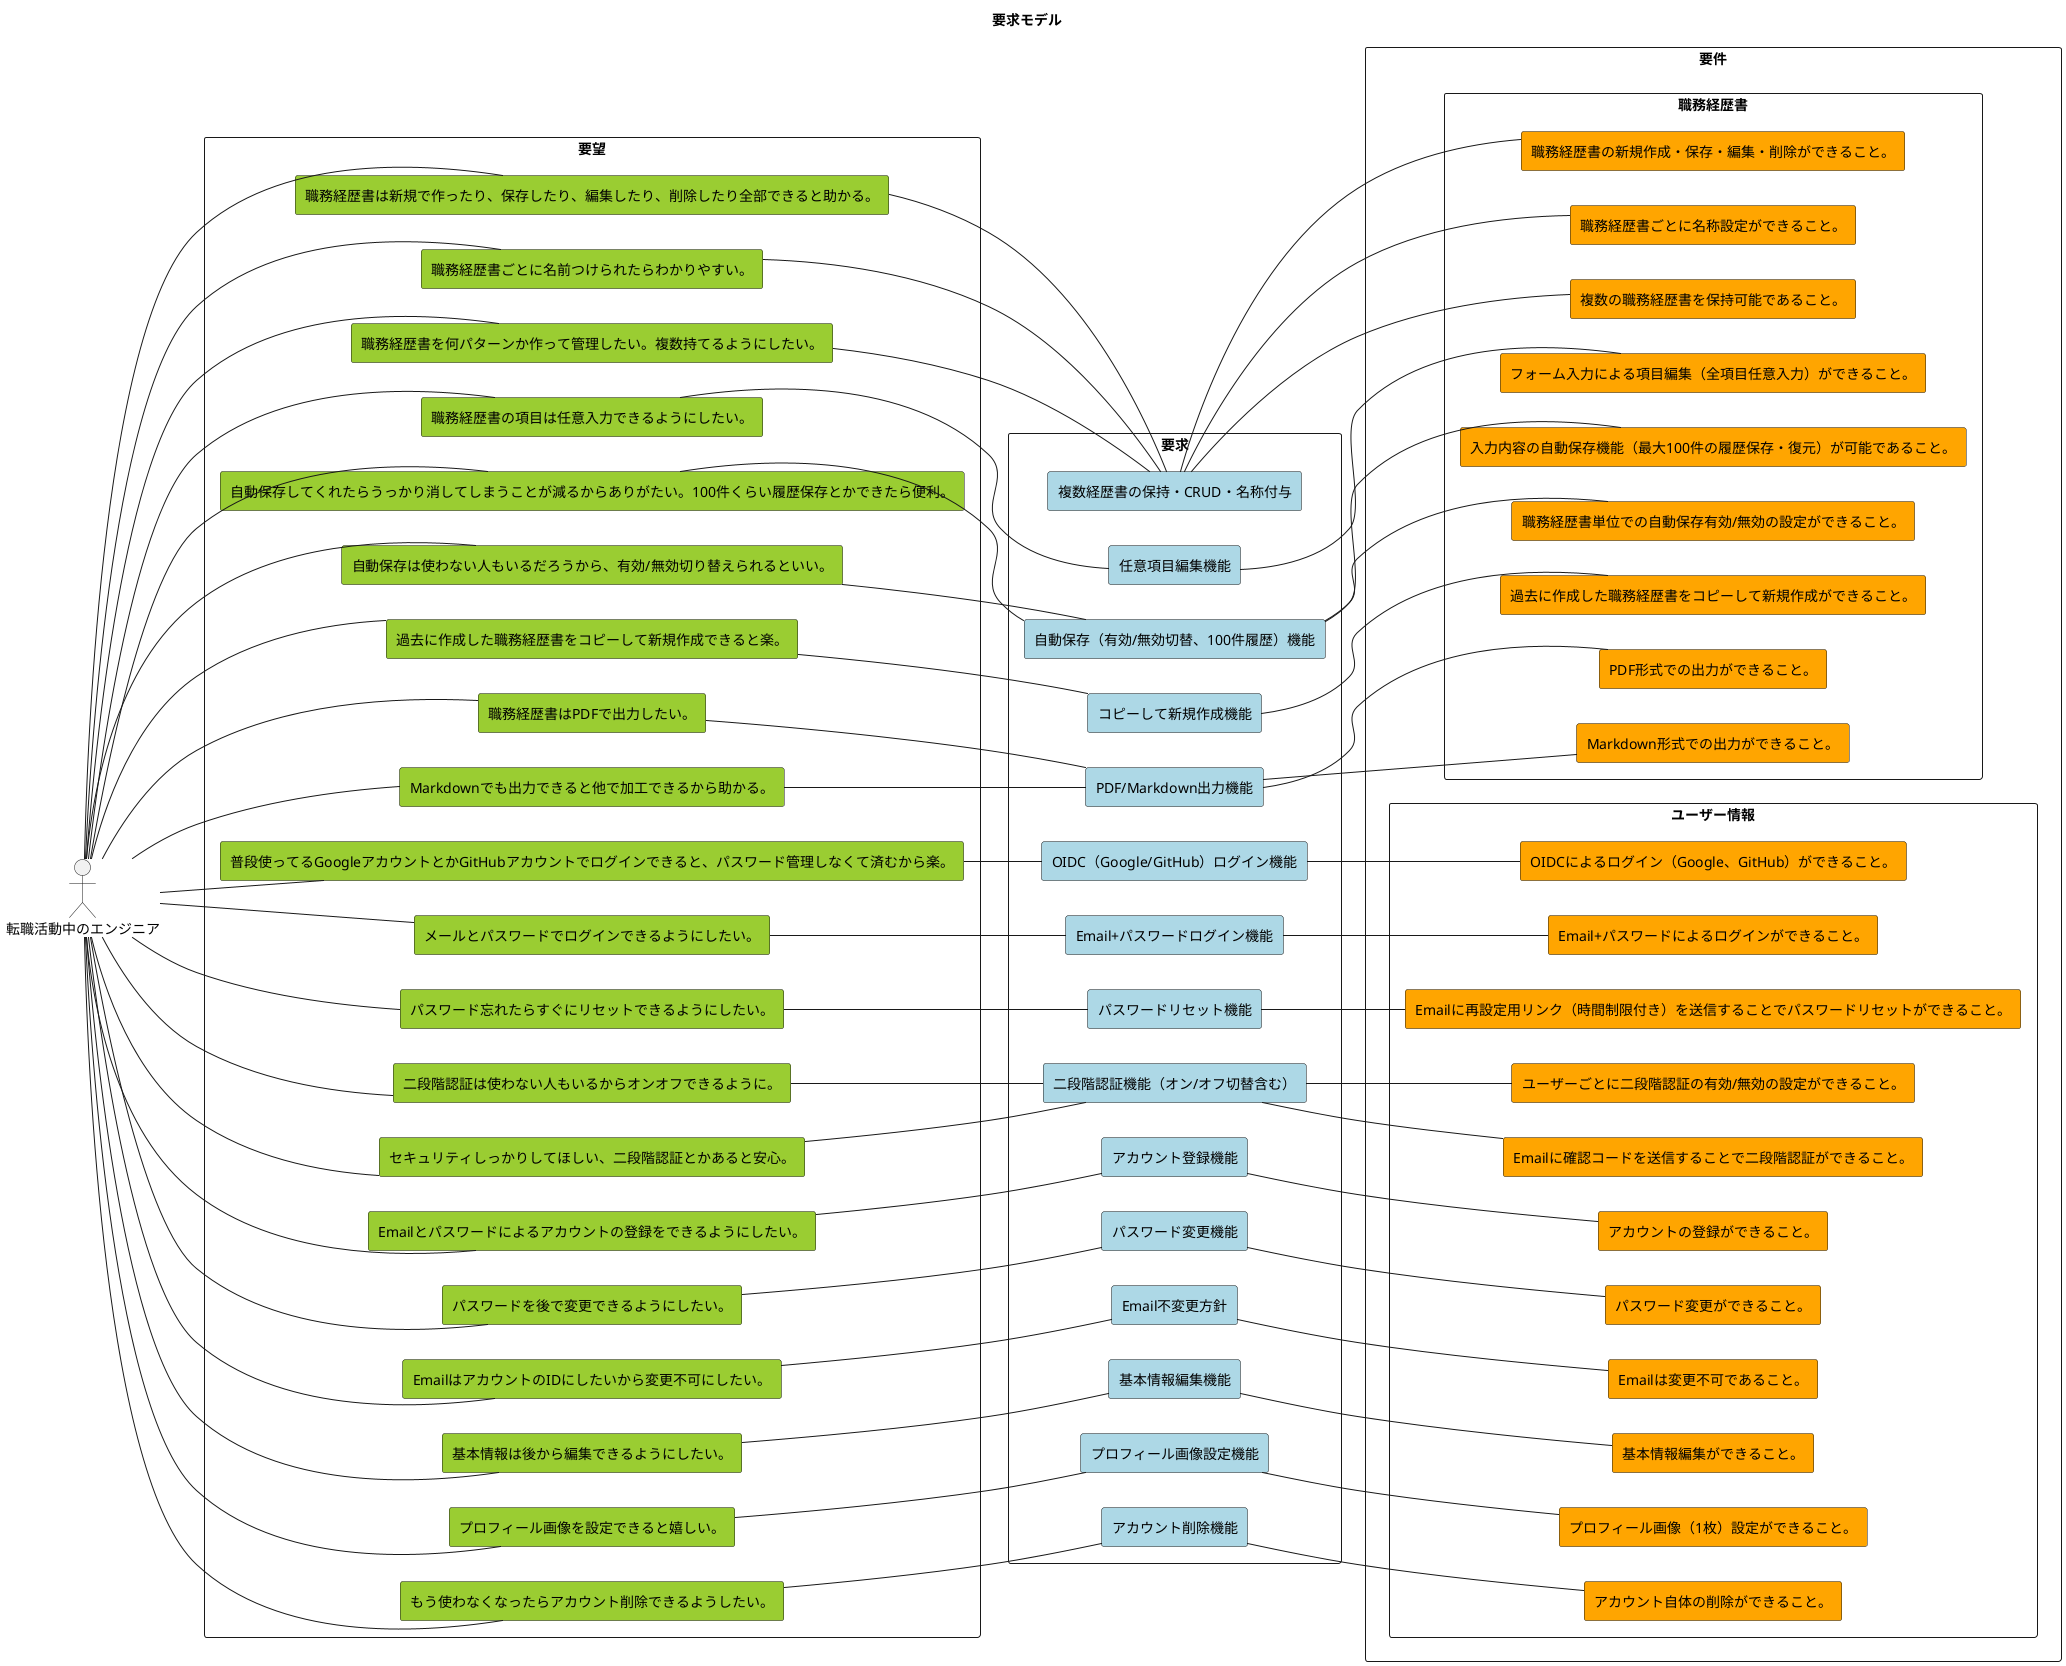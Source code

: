 @startuml 要求モデル

title 要求モデル

left to right direction
hide stereotype

skinparam rectangleBackgroundColor<<youbou>> YellowGreen
skinparam rectangleBackgroundColor<<youkyuu>> LightBlue
skinparam rectangleBackgroundColor<<youken>> Orange

actor "転職活動中のエンジニア" as user

'---------------------------------------------
' 要望
'---------------------------------------------
rectangle "要望" {
    rectangle "普段使ってるGoogleアカウントとかGitHubアカウントでログインできると、パスワード管理しなくて済むから楽。" as want_oauth <<youbou>>
    rectangle "メールとパスワードでログインできるようにしたい。" as want_emailpw <<youbou>>
    rectangle "パスワード忘れたらすぐにリセットできるようにしたい。" as want_pwreset <<youbou>>
    rectangle "セキュリティしっかりしてほしい、二段階認証とかあると安心。" as want_2fa <<youbou>>

    rectangle "職務経歴書を何パターンか作って管理したい。複数持てるようにしたい。" as want_multi_resume <<youbou>>
    rectangle "職務経歴書は新規で作ったり、保存したり、編集したり、削除したり全部できると助かる。" as want_crud_resume <<youbou>>
    rectangle "職務経歴書ごとに名前つけられたらわかりやすい。" as want_name_resume <<youbou>>
    rectangle "職務経歴書の項目は任意入力できるようにしたい。" as want_form_resume <<youbou>>
    rectangle "自動保存してくれたらうっかり消してしまうことが減るからありがたい。100件くらい履歴保存とかできたら便利。" as want_autosave_resume <<youbou>>
    rectangle "自動保存は使わない人もいるだろうから、有効/無効切り替えられるといい。" as want_autosave_toggle <<youbou>>
    rectangle "過去に作成した職務経歴書をコピーして新規作成できると楽。" as want_resume_copy_create <<youbou>>
    rectangle "職務経歴書はPDFで出力したい。" as want_pdf <<youbou>>
    rectangle "Markdownでも出力できると他で加工できるから助かる。" as want_md <<youbou>>

    rectangle "Emailとパスワードによるアカウントの登録をできるようにしたい。" as want_account_create <<youbou>>
    rectangle "パスワードを後で変更できるようにしたい。" as want_pwchange <<youbou>>
    rectangle "EmailはアカウントのIDにしたいから変更不可にしたい。" as want_noemailchange <<youbou>>
    rectangle "二段階認証は使わない人もいるからオンオフできるように。" as want_2fa_toggle <<youbou>>
    rectangle "基本情報は後から編集できるようにしたい。" as want_edit_basicinfo <<youbou>>
    rectangle "プロフィール画像を設定できると嬉しい。" as want_profileimg <<youbou>>
    rectangle "もう使わなくなったらアカウント削除できるようしたい。" as want_account_delete <<youbou>>
}

'---------------------------------------------
' 要求
'---------------------------------------------
rectangle "要求" {

    rectangle "Email+パスワードログイン機能" as dem_emailpw <<youkyuu>>
    rectangle "OIDC（Google/GitHub）ログイン機能" as dem_oauth <<youkyuu>>
    rectangle "パスワードリセット機能" as dem_pwreset <<youkyuu>>
    rectangle "二段階認証機能（オン/オフ切替含む）" as dem_2fa <<youkyuu>>

    rectangle "複数経歴書の保持・CRUD・名称付与" as dem_resume_manage <<youkyuu>>
    rectangle "任意項目編集機能" as dem_resume_form <<youkyuu>>
    rectangle "自動保存（有効/無効切替、100件履歴）機能" as dem_resume_autosave <<youkyuu>>
    rectangle "コピーして新規作成機能" as dem_resume_copy_create <<youkyuu>>
    rectangle "PDF/Markdown出力機能" as dem_resume_export <<youkyuu>>

    rectangle "アカウント登録機能" as dem_account_create <<youkyuu>>
    rectangle "パスワード変更機能" as dem_pwchange <<youkyuu>>
    rectangle "Email不変更方針" as dem_noemailchange <<youkyuu>>
    rectangle "基本情報編集機能" as dem_edit_basicinfo <<youkyuu>>
    rectangle "プロフィール画像設定機能" as dem_profileimg <<youkyuu>>
    rectangle "アカウント削除機能" as dem_account_delete <<youkyuu>>
}

'---------------------------------------------
' 要件
'---------------------------------------------
rectangle "要件" {

    rectangle "職務経歴書" {
        rectangle "複数の職務経歴書を保持可能であること。" as req1 <<youken>>
        rectangle "職務経歴書の新規作成・保存・編集・削除ができること。" as req2 <<youken>>
        rectangle "職務経歴書ごとに名称設定ができること。" as req3 <<youken>>
        rectangle "フォーム入力による項目編集（全項目任意入力）ができること。" as req5 <<youken>>
        rectangle "入力内容の自動保存機能（最大100件の履歴保存・復元）が可能であること。" as req6 <<youken>>
        rectangle "職務経歴書単位での自動保存有効/無効の設定ができること。" as req7 <<youken>>
        rectangle "過去に作成した職務経歴書をコピーして新規作成ができること。" as req8 <<youken>>
        rectangle "PDF形式での出力ができること。" as req9 <<youken>>
        rectangle "Markdown形式での出力ができること。" as req10 <<youken>>
    }

    rectangle "ユーザー情報" {
        rectangle "Email+パスワードによるログインができること。" as req11 <<youken>>
        rectangle "OIDCによるログイン（Google、GitHub）ができること。" as req12 <<youken>>
        rectangle "Emailに再設定用リンク（時間制限付き）を送信することでパスワードリセットができること。" as req13 <<youken>>
        rectangle "Emailに確認コードを送信することで二段階認証ができること。" as req14 <<youken>>
        rectangle "ユーザーごとに二段階認証の有効/無効の設定ができること。" as req15 <<youken>>
        rectangle "アカウントの登録ができること。" as req16 <<youken>>
        rectangle "パスワード変更ができること。" as req17 <<youken>>
        rectangle "Emailは変更不可であること。" as req18 <<youken>>
        rectangle "基本情報編集ができること。" as req19 <<youken>>
        rectangle "プロフィール画像（1枚）設定ができること。" as req20 <<youken>>
        rectangle "アカウント自体の削除ができること。" as req21 <<youken>>
    }
}

'---------------------------------------------
' 関連線
'---------------------------------------------
user -- want_oauth
user -- want_emailpw
user -- want_pwreset
user -- want_2fa
user -- want_multi_resume
user -- want_crud_resume
user -- want_name_resume
user -- want_form_resume
user -- want_autosave_resume
user -- want_autosave_toggle
user -- want_resume_copy_create
user -- want_pdf
user -- want_md
user -- want_account_create
user -- want_pwchange
user -- want_noemailchange
user -- want_2fa_toggle
user -- want_edit_basicinfo
user -- want_profileimg
user -- want_account_delete

' 要望 → 要求
want_oauth -- dem_oauth
want_emailpw -- dem_emailpw
want_pwreset -- dem_pwreset
want_2fa -- dem_2fa
want_2fa_toggle -- dem_2fa

want_multi_resume -- dem_resume_manage
want_crud_resume -- dem_resume_manage
want_name_resume -- dem_resume_manage
want_form_resume -- dem_resume_form
want_autosave_resume -- dem_resume_autosave
want_autosave_toggle -- dem_resume_autosave
want_resume_copy_create -- dem_resume_copy_create
want_pdf -- dem_resume_export
want_md -- dem_resume_export

want_account_create -- dem_account_create
want_pwchange -- dem_pwchange
want_noemailchange -- dem_noemailchange
want_edit_basicinfo -- dem_edit_basicinfo
want_profileimg -- dem_profileimg
want_account_delete -- dem_account_delete

' 要求 → 要件
dem_emailpw -- req11
dem_oauth -- req12
dem_pwreset -- req13
dem_2fa -- req14
dem_2fa -- req15

dem_resume_manage -- req1
dem_resume_manage -- req2
dem_resume_manage -- req3
dem_resume_form -- req5
dem_resume_autosave -- req6
dem_resume_autosave -- req7
dem_resume_copy_create -- req8
dem_resume_export -- req9
dem_resume_export -- req10

dem_account_create -- req16
dem_pwchange -- req17
dem_noemailchange -- req18
dem_edit_basicinfo -- req19
dem_profileimg -- req20
dem_account_delete -- req21

@enduml
